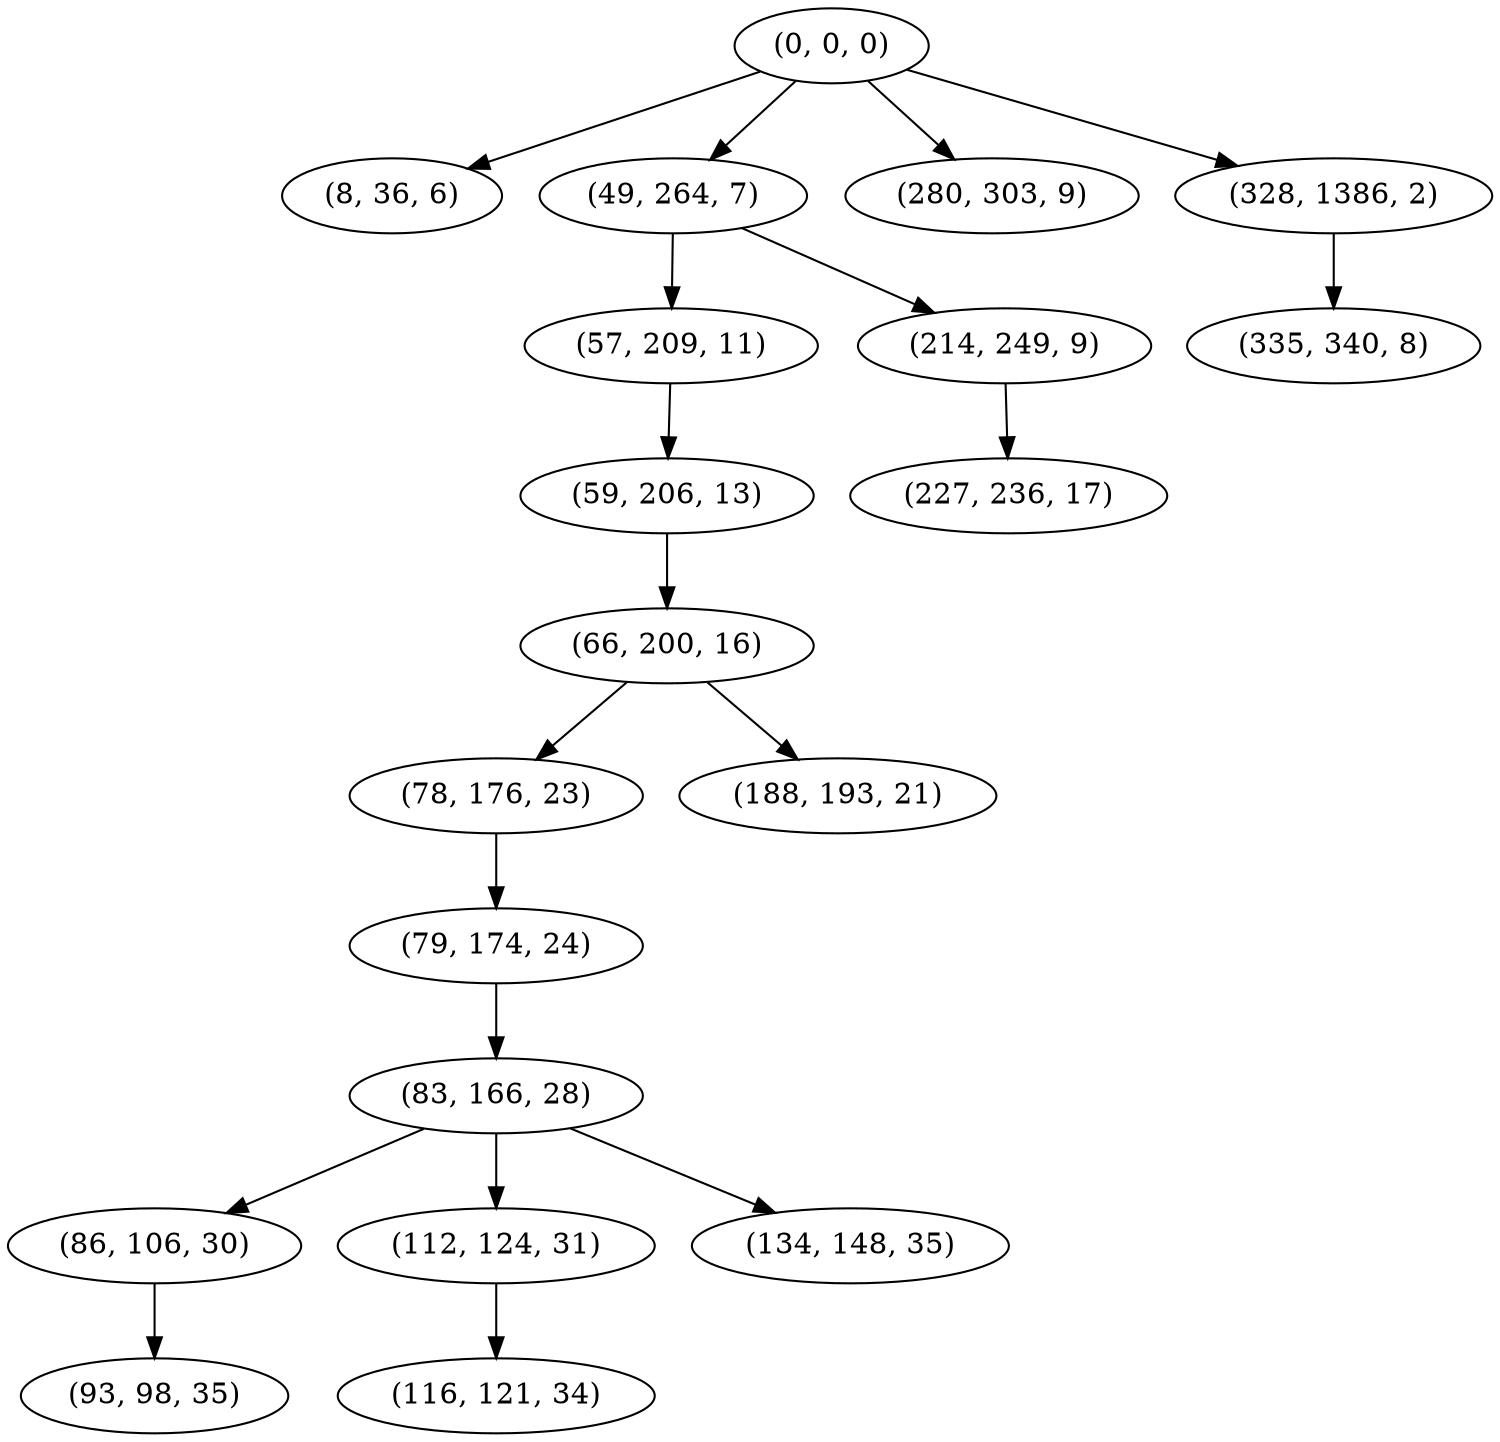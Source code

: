 digraph tree {
    "(0, 0, 0)";
    "(8, 36, 6)";
    "(49, 264, 7)";
    "(57, 209, 11)";
    "(59, 206, 13)";
    "(66, 200, 16)";
    "(78, 176, 23)";
    "(79, 174, 24)";
    "(83, 166, 28)";
    "(86, 106, 30)";
    "(93, 98, 35)";
    "(112, 124, 31)";
    "(116, 121, 34)";
    "(134, 148, 35)";
    "(188, 193, 21)";
    "(214, 249, 9)";
    "(227, 236, 17)";
    "(280, 303, 9)";
    "(328, 1386, 2)";
    "(335, 340, 8)";
    "(0, 0, 0)" -> "(8, 36, 6)";
    "(0, 0, 0)" -> "(49, 264, 7)";
    "(0, 0, 0)" -> "(280, 303, 9)";
    "(0, 0, 0)" -> "(328, 1386, 2)";
    "(49, 264, 7)" -> "(57, 209, 11)";
    "(49, 264, 7)" -> "(214, 249, 9)";
    "(57, 209, 11)" -> "(59, 206, 13)";
    "(59, 206, 13)" -> "(66, 200, 16)";
    "(66, 200, 16)" -> "(78, 176, 23)";
    "(66, 200, 16)" -> "(188, 193, 21)";
    "(78, 176, 23)" -> "(79, 174, 24)";
    "(79, 174, 24)" -> "(83, 166, 28)";
    "(83, 166, 28)" -> "(86, 106, 30)";
    "(83, 166, 28)" -> "(112, 124, 31)";
    "(83, 166, 28)" -> "(134, 148, 35)";
    "(86, 106, 30)" -> "(93, 98, 35)";
    "(112, 124, 31)" -> "(116, 121, 34)";
    "(214, 249, 9)" -> "(227, 236, 17)";
    "(328, 1386, 2)" -> "(335, 340, 8)";
}

